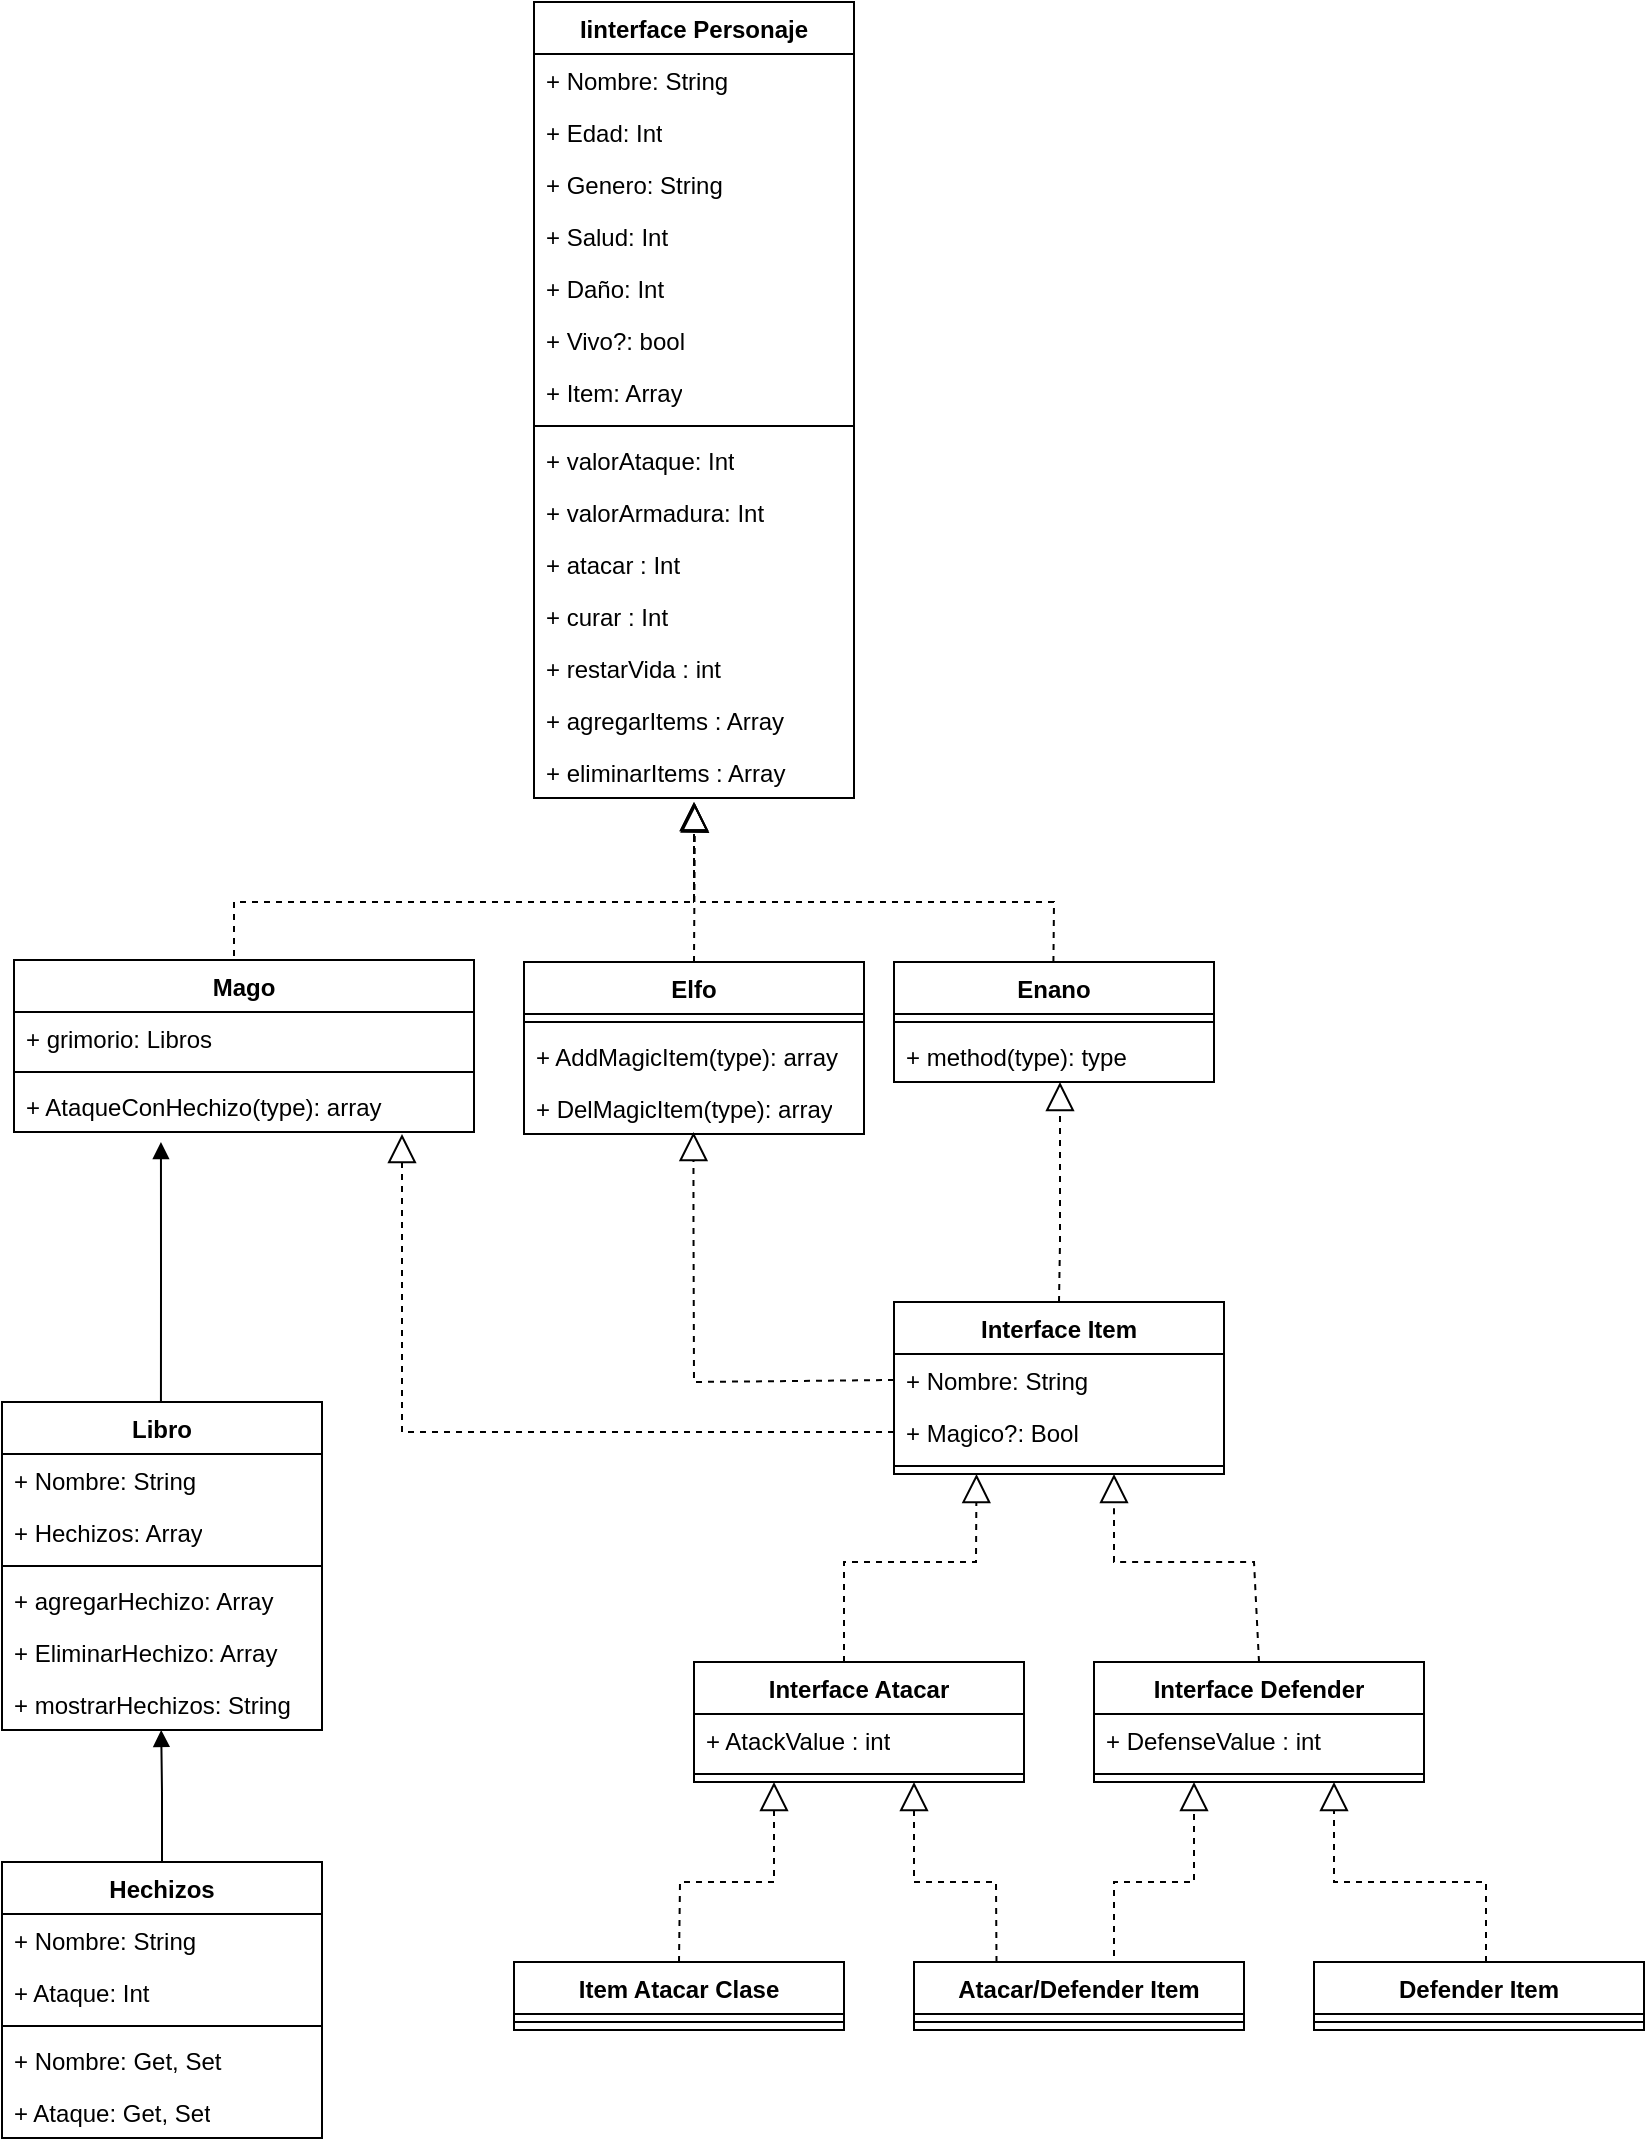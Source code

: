 <mxfile version="24.7.8">
  <diagram name="Página-1" id="0CA3hAxMCq3za5khAhrY">
    <mxGraphModel dx="808" dy="478" grid="1" gridSize="10" guides="1" tooltips="1" connect="1" arrows="1" fold="1" page="1" pageScale="1" pageWidth="827" pageHeight="1169" math="0" shadow="0">
      <root>
        <mxCell id="0" />
        <mxCell id="1" parent="0" />
        <mxCell id="MAFXYjccX8p-bkVWWiqC-1" value="Iinterface Personaje" style="swimlane;fontStyle=1;align=center;verticalAlign=top;childLayout=stackLayout;horizontal=1;startSize=26;horizontalStack=0;resizeParent=1;resizeParentMax=0;resizeLast=0;collapsible=1;marginBottom=0;whiteSpace=wrap;html=1;" parent="1" vertex="1">
          <mxGeometry x="266" width="160" height="398" as="geometry" />
        </mxCell>
        <mxCell id="MAFXYjccX8p-bkVWWiqC-2" value="+ Nombre: String" style="text;strokeColor=none;fillColor=none;align=left;verticalAlign=top;spacingLeft=4;spacingRight=4;overflow=hidden;rotatable=0;points=[[0,0.5],[1,0.5]];portConstraint=eastwest;whiteSpace=wrap;html=1;" parent="MAFXYjccX8p-bkVWWiqC-1" vertex="1">
          <mxGeometry y="26" width="160" height="26" as="geometry" />
        </mxCell>
        <mxCell id="MAFXYjccX8p-bkVWWiqC-6" value="+ Edad: Int" style="text;strokeColor=none;fillColor=none;align=left;verticalAlign=top;spacingLeft=4;spacingRight=4;overflow=hidden;rotatable=0;points=[[0,0.5],[1,0.5]];portConstraint=eastwest;whiteSpace=wrap;html=1;" parent="MAFXYjccX8p-bkVWWiqC-1" vertex="1">
          <mxGeometry y="52" width="160" height="26" as="geometry" />
        </mxCell>
        <mxCell id="MAFXYjccX8p-bkVWWiqC-5" value="+ Genero: String" style="text;strokeColor=none;fillColor=none;align=left;verticalAlign=top;spacingLeft=4;spacingRight=4;overflow=hidden;rotatable=0;points=[[0,0.5],[1,0.5]];portConstraint=eastwest;whiteSpace=wrap;html=1;" parent="MAFXYjccX8p-bkVWWiqC-1" vertex="1">
          <mxGeometry y="78" width="160" height="26" as="geometry" />
        </mxCell>
        <mxCell id="MAFXYjccX8p-bkVWWiqC-7" value="+ Salud: Int" style="text;strokeColor=none;fillColor=none;align=left;verticalAlign=top;spacingLeft=4;spacingRight=4;overflow=hidden;rotatable=0;points=[[0,0.5],[1,0.5]];portConstraint=eastwest;whiteSpace=wrap;html=1;" parent="MAFXYjccX8p-bkVWWiqC-1" vertex="1">
          <mxGeometry y="104" width="160" height="26" as="geometry" />
        </mxCell>
        <mxCell id="H5DMQLkcsgFAPlpxJRTE-2" value="+ Daño: Int" style="text;strokeColor=none;fillColor=none;align=left;verticalAlign=top;spacingLeft=4;spacingRight=4;overflow=hidden;rotatable=0;points=[[0,0.5],[1,0.5]];portConstraint=eastwest;whiteSpace=wrap;html=1;" parent="MAFXYjccX8p-bkVWWiqC-1" vertex="1">
          <mxGeometry y="130" width="160" height="26" as="geometry" />
        </mxCell>
        <mxCell id="MAFXYjccX8p-bkVWWiqC-35" value="+ Vivo?: bool" style="text;strokeColor=none;fillColor=none;align=left;verticalAlign=top;spacingLeft=4;spacingRight=4;overflow=hidden;rotatable=0;points=[[0,0.5],[1,0.5]];portConstraint=eastwest;whiteSpace=wrap;html=1;" parent="MAFXYjccX8p-bkVWWiqC-1" vertex="1">
          <mxGeometry y="156" width="160" height="26" as="geometry" />
        </mxCell>
        <mxCell id="H5DMQLkcsgFAPlpxJRTE-3" value="+ Item: Array" style="text;strokeColor=none;fillColor=none;align=left;verticalAlign=top;spacingLeft=4;spacingRight=4;overflow=hidden;rotatable=0;points=[[0,0.5],[1,0.5]];portConstraint=eastwest;whiteSpace=wrap;html=1;" parent="MAFXYjccX8p-bkVWWiqC-1" vertex="1">
          <mxGeometry y="182" width="160" height="26" as="geometry" />
        </mxCell>
        <mxCell id="MAFXYjccX8p-bkVWWiqC-3" value="" style="line;strokeWidth=1;fillColor=none;align=left;verticalAlign=middle;spacingTop=-1;spacingLeft=3;spacingRight=3;rotatable=0;labelPosition=right;points=[];portConstraint=eastwest;strokeColor=inherit;" parent="MAFXYjccX8p-bkVWWiqC-1" vertex="1">
          <mxGeometry y="208" width="160" height="8" as="geometry" />
        </mxCell>
        <mxCell id="MAFXYjccX8p-bkVWWiqC-4" value="+ valorAtaque: Int" style="text;strokeColor=none;fillColor=none;align=left;verticalAlign=top;spacingLeft=4;spacingRight=4;overflow=hidden;rotatable=0;points=[[0,0.5],[1,0.5]];portConstraint=eastwest;whiteSpace=wrap;html=1;" parent="MAFXYjccX8p-bkVWWiqC-1" vertex="1">
          <mxGeometry y="216" width="160" height="26" as="geometry" />
        </mxCell>
        <mxCell id="MAFXYjccX8p-bkVWWiqC-33" value="+ valorArmadura: Int" style="text;strokeColor=none;fillColor=none;align=left;verticalAlign=top;spacingLeft=4;spacingRight=4;overflow=hidden;rotatable=0;points=[[0,0.5],[1,0.5]];portConstraint=eastwest;whiteSpace=wrap;html=1;" parent="MAFXYjccX8p-bkVWWiqC-1" vertex="1">
          <mxGeometry y="242" width="160" height="26" as="geometry" />
        </mxCell>
        <mxCell id="MAFXYjccX8p-bkVWWiqC-34" value="+ atacar : Int" style="text;strokeColor=none;fillColor=none;align=left;verticalAlign=top;spacingLeft=4;spacingRight=4;overflow=hidden;rotatable=0;points=[[0,0.5],[1,0.5]];portConstraint=eastwest;whiteSpace=wrap;html=1;" parent="MAFXYjccX8p-bkVWWiqC-1" vertex="1">
          <mxGeometry y="268" width="160" height="26" as="geometry" />
        </mxCell>
        <mxCell id="MAFXYjccX8p-bkVWWiqC-36" value="+ curar : Int" style="text;strokeColor=none;fillColor=none;align=left;verticalAlign=top;spacingLeft=4;spacingRight=4;overflow=hidden;rotatable=0;points=[[0,0.5],[1,0.5]];portConstraint=eastwest;whiteSpace=wrap;html=1;" parent="MAFXYjccX8p-bkVWWiqC-1" vertex="1">
          <mxGeometry y="294" width="160" height="26" as="geometry" />
        </mxCell>
        <mxCell id="MAFXYjccX8p-bkVWWiqC-38" value="+ restarVida : int" style="text;strokeColor=none;fillColor=none;align=left;verticalAlign=top;spacingLeft=4;spacingRight=4;overflow=hidden;rotatable=0;points=[[0,0.5],[1,0.5]];portConstraint=eastwest;whiteSpace=wrap;html=1;" parent="MAFXYjccX8p-bkVWWiqC-1" vertex="1">
          <mxGeometry y="320" width="160" height="26" as="geometry" />
        </mxCell>
        <mxCell id="H5DMQLkcsgFAPlpxJRTE-5" value="+ agregarItems : Array" style="text;strokeColor=none;fillColor=none;align=left;verticalAlign=top;spacingLeft=4;spacingRight=4;overflow=hidden;rotatable=0;points=[[0,0.5],[1,0.5]];portConstraint=eastwest;whiteSpace=wrap;html=1;" parent="MAFXYjccX8p-bkVWWiqC-1" vertex="1">
          <mxGeometry y="346" width="160" height="26" as="geometry" />
        </mxCell>
        <mxCell id="MAFXYjccX8p-bkVWWiqC-39" value="+ eliminarItems : Array" style="text;strokeColor=none;fillColor=none;align=left;verticalAlign=top;spacingLeft=4;spacingRight=4;overflow=hidden;rotatable=0;points=[[0,0.5],[1,0.5]];portConstraint=eastwest;whiteSpace=wrap;html=1;" parent="MAFXYjccX8p-bkVWWiqC-1" vertex="1">
          <mxGeometry y="372" width="160" height="26" as="geometry" />
        </mxCell>
        <mxCell id="MAFXYjccX8p-bkVWWiqC-9" value="Mago" style="swimlane;fontStyle=1;align=center;verticalAlign=top;childLayout=stackLayout;horizontal=1;startSize=26;horizontalStack=0;resizeParent=1;resizeParentMax=0;resizeLast=0;collapsible=1;marginBottom=0;whiteSpace=wrap;html=1;" parent="1" vertex="1">
          <mxGeometry x="6" y="479" width="230" height="86" as="geometry" />
        </mxCell>
        <mxCell id="MAFXYjccX8p-bkVWWiqC-10" value="+ grimorio: Libros" style="text;strokeColor=none;fillColor=none;align=left;verticalAlign=top;spacingLeft=4;spacingRight=4;overflow=hidden;rotatable=0;points=[[0,0.5],[1,0.5]];portConstraint=eastwest;whiteSpace=wrap;html=1;" parent="MAFXYjccX8p-bkVWWiqC-9" vertex="1">
          <mxGeometry y="26" width="230" height="26" as="geometry" />
        </mxCell>
        <mxCell id="MAFXYjccX8p-bkVWWiqC-15" value="" style="line;strokeWidth=1;fillColor=none;align=left;verticalAlign=middle;spacingTop=-1;spacingLeft=3;spacingRight=3;rotatable=0;labelPosition=right;points=[];portConstraint=eastwest;strokeColor=inherit;" parent="MAFXYjccX8p-bkVWWiqC-9" vertex="1">
          <mxGeometry y="52" width="230" height="8" as="geometry" />
        </mxCell>
        <mxCell id="4M0eOO9gOpH8bOwSufw9-5" value="+ AtaqueConHechizo(type): array" style="text;strokeColor=none;fillColor=none;align=left;verticalAlign=top;spacingLeft=4;spacingRight=4;overflow=hidden;rotatable=0;points=[[0,0.5],[1,0.5]];portConstraint=eastwest;whiteSpace=wrap;html=1;" parent="MAFXYjccX8p-bkVWWiqC-9" vertex="1">
          <mxGeometry y="60" width="230" height="26" as="geometry" />
        </mxCell>
        <mxCell id="MAFXYjccX8p-bkVWWiqC-17" value="Elfo" style="swimlane;fontStyle=1;align=center;verticalAlign=top;childLayout=stackLayout;horizontal=1;startSize=26;horizontalStack=0;resizeParent=1;resizeParentMax=0;resizeLast=0;collapsible=1;marginBottom=0;whiteSpace=wrap;html=1;" parent="1" vertex="1">
          <mxGeometry x="261" y="480" width="170" height="86" as="geometry" />
        </mxCell>
        <mxCell id="MAFXYjccX8p-bkVWWiqC-23" value="" style="line;strokeWidth=1;fillColor=none;align=left;verticalAlign=middle;spacingTop=-1;spacingLeft=3;spacingRight=3;rotatable=0;labelPosition=right;points=[];portConstraint=eastwest;strokeColor=inherit;" parent="MAFXYjccX8p-bkVWWiqC-17" vertex="1">
          <mxGeometry y="26" width="170" height="8" as="geometry" />
        </mxCell>
        <mxCell id="MAFXYjccX8p-bkVWWiqC-24" value="+ AddMagicItem(type): array" style="text;strokeColor=none;fillColor=none;align=left;verticalAlign=top;spacingLeft=4;spacingRight=4;overflow=hidden;rotatable=0;points=[[0,0.5],[1,0.5]];portConstraint=eastwest;whiteSpace=wrap;html=1;" parent="MAFXYjccX8p-bkVWWiqC-17" vertex="1">
          <mxGeometry y="34" width="170" height="26" as="geometry" />
        </mxCell>
        <mxCell id="H5DMQLkcsgFAPlpxJRTE-10" value="+ DelMagicItem(type): array" style="text;strokeColor=none;fillColor=none;align=left;verticalAlign=top;spacingLeft=4;spacingRight=4;overflow=hidden;rotatable=0;points=[[0,0.5],[1,0.5]];portConstraint=eastwest;whiteSpace=wrap;html=1;" parent="MAFXYjccX8p-bkVWWiqC-17" vertex="1">
          <mxGeometry y="60" width="170" height="26" as="geometry" />
        </mxCell>
        <mxCell id="MAFXYjccX8p-bkVWWiqC-25" value="Enano" style="swimlane;fontStyle=1;align=center;verticalAlign=top;childLayout=stackLayout;horizontal=1;startSize=26;horizontalStack=0;resizeParent=1;resizeParentMax=0;resizeLast=0;collapsible=1;marginBottom=0;whiteSpace=wrap;html=1;" parent="1" vertex="1">
          <mxGeometry x="446" y="480" width="160" height="60" as="geometry" />
        </mxCell>
        <mxCell id="MAFXYjccX8p-bkVWWiqC-31" value="" style="line;strokeWidth=1;fillColor=none;align=left;verticalAlign=middle;spacingTop=-1;spacingLeft=3;spacingRight=3;rotatable=0;labelPosition=right;points=[];portConstraint=eastwest;strokeColor=inherit;" parent="MAFXYjccX8p-bkVWWiqC-25" vertex="1">
          <mxGeometry y="26" width="160" height="8" as="geometry" />
        </mxCell>
        <mxCell id="MAFXYjccX8p-bkVWWiqC-32" value="+ method(type): type" style="text;strokeColor=none;fillColor=none;align=left;verticalAlign=top;spacingLeft=4;spacingRight=4;overflow=hidden;rotatable=0;points=[[0,0.5],[1,0.5]];portConstraint=eastwest;whiteSpace=wrap;html=1;" parent="MAFXYjccX8p-bkVWWiqC-25" vertex="1">
          <mxGeometry y="34" width="160" height="26" as="geometry" />
        </mxCell>
        <mxCell id="MAFXYjccX8p-bkVWWiqC-40" value="Interface Item" style="swimlane;fontStyle=1;align=center;verticalAlign=top;childLayout=stackLayout;horizontal=1;startSize=26;horizontalStack=0;resizeParent=1;resizeParentMax=0;resizeLast=0;collapsible=1;marginBottom=0;whiteSpace=wrap;html=1;" parent="1" vertex="1">
          <mxGeometry x="446" y="650" width="165" height="86" as="geometry" />
        </mxCell>
        <mxCell id="H5DMQLkcsgFAPlpxJRTE-12" value="+ Nombre: String" style="text;strokeColor=none;fillColor=none;align=left;verticalAlign=top;spacingLeft=4;spacingRight=4;overflow=hidden;rotatable=0;points=[[0,0.5],[1,0.5]];portConstraint=eastwest;whiteSpace=wrap;html=1;" parent="MAFXYjccX8p-bkVWWiqC-40" vertex="1">
          <mxGeometry y="26" width="165" height="26" as="geometry" />
        </mxCell>
        <mxCell id="H5DMQLkcsgFAPlpxJRTE-24" value="+ Magico?: Bool" style="text;strokeColor=none;fillColor=none;align=left;verticalAlign=top;spacingLeft=4;spacingRight=4;overflow=hidden;rotatable=0;points=[[0,0.5],[1,0.5]];portConstraint=eastwest;whiteSpace=wrap;html=1;" parent="MAFXYjccX8p-bkVWWiqC-40" vertex="1">
          <mxGeometry y="52" width="165" height="26" as="geometry" />
        </mxCell>
        <mxCell id="MAFXYjccX8p-bkVWWiqC-43" value="" style="line;strokeWidth=1;fillColor=none;align=left;verticalAlign=middle;spacingTop=-1;spacingLeft=3;spacingRight=3;rotatable=0;labelPosition=right;points=[];portConstraint=eastwest;strokeColor=inherit;" parent="MAFXYjccX8p-bkVWWiqC-40" vertex="1">
          <mxGeometry y="78" width="165" height="8" as="geometry" />
        </mxCell>
        <mxCell id="MAFXYjccX8p-bkVWWiqC-49" value="Libro" style="swimlane;fontStyle=1;align=center;verticalAlign=top;childLayout=stackLayout;horizontal=1;startSize=26;horizontalStack=0;resizeParent=1;resizeParentMax=0;resizeLast=0;collapsible=1;marginBottom=0;whiteSpace=wrap;html=1;" parent="1" vertex="1">
          <mxGeometry y="700" width="160" height="164" as="geometry" />
        </mxCell>
        <mxCell id="MAFXYjccX8p-bkVWWiqC-50" value="+ Nombre: String" style="text;strokeColor=none;fillColor=none;align=left;verticalAlign=top;spacingLeft=4;spacingRight=4;overflow=hidden;rotatable=0;points=[[0,0.5],[1,0.5]];portConstraint=eastwest;whiteSpace=wrap;html=1;" parent="MAFXYjccX8p-bkVWWiqC-49" vertex="1">
          <mxGeometry y="26" width="160" height="26" as="geometry" />
        </mxCell>
        <mxCell id="MAFXYjccX8p-bkVWWiqC-51" value="+ Hechizos: Array" style="text;strokeColor=none;fillColor=none;align=left;verticalAlign=top;spacingLeft=4;spacingRight=4;overflow=hidden;rotatable=0;points=[[0,0.5],[1,0.5]];portConstraint=eastwest;whiteSpace=wrap;html=1;" parent="MAFXYjccX8p-bkVWWiqC-49" vertex="1">
          <mxGeometry y="52" width="160" height="26" as="geometry" />
        </mxCell>
        <mxCell id="MAFXYjccX8p-bkVWWiqC-53" value="" style="line;strokeWidth=1;fillColor=none;align=left;verticalAlign=middle;spacingTop=-1;spacingLeft=3;spacingRight=3;rotatable=0;labelPosition=right;points=[];portConstraint=eastwest;strokeColor=inherit;" parent="MAFXYjccX8p-bkVWWiqC-49" vertex="1">
          <mxGeometry y="78" width="160" height="8" as="geometry" />
        </mxCell>
        <mxCell id="MAFXYjccX8p-bkVWWiqC-54" value="+ agregarHechizo: Array" style="text;strokeColor=none;fillColor=none;align=left;verticalAlign=top;spacingLeft=4;spacingRight=4;overflow=hidden;rotatable=0;points=[[0,0.5],[1,0.5]];portConstraint=eastwest;whiteSpace=wrap;html=1;" parent="MAFXYjccX8p-bkVWWiqC-49" vertex="1">
          <mxGeometry y="86" width="160" height="26" as="geometry" />
        </mxCell>
        <mxCell id="MAFXYjccX8p-bkVWWiqC-55" value="+ EliminarHechizo: Array" style="text;strokeColor=none;fillColor=none;align=left;verticalAlign=top;spacingLeft=4;spacingRight=4;overflow=hidden;rotatable=0;points=[[0,0.5],[1,0.5]];portConstraint=eastwest;whiteSpace=wrap;html=1;" parent="MAFXYjccX8p-bkVWWiqC-49" vertex="1">
          <mxGeometry y="112" width="160" height="26" as="geometry" />
        </mxCell>
        <mxCell id="MAFXYjccX8p-bkVWWiqC-56" value="+ mostrarHechizos: String" style="text;strokeColor=none;fillColor=none;align=left;verticalAlign=top;spacingLeft=4;spacingRight=4;overflow=hidden;rotatable=0;points=[[0,0.5],[1,0.5]];portConstraint=eastwest;whiteSpace=wrap;html=1;" parent="MAFXYjccX8p-bkVWWiqC-49" vertex="1">
          <mxGeometry y="138" width="160" height="26" as="geometry" />
        </mxCell>
        <mxCell id="MAFXYjccX8p-bkVWWiqC-57" value="Hechizos" style="swimlane;fontStyle=1;align=center;verticalAlign=top;childLayout=stackLayout;horizontal=1;startSize=26;horizontalStack=0;resizeParent=1;resizeParentMax=0;resizeLast=0;collapsible=1;marginBottom=0;whiteSpace=wrap;html=1;" parent="1" vertex="1">
          <mxGeometry y="930" width="160" height="138" as="geometry" />
        </mxCell>
        <mxCell id="MAFXYjccX8p-bkVWWiqC-58" value="+ Nombre: String" style="text;strokeColor=none;fillColor=none;align=left;verticalAlign=top;spacingLeft=4;spacingRight=4;overflow=hidden;rotatable=0;points=[[0,0.5],[1,0.5]];portConstraint=eastwest;whiteSpace=wrap;html=1;" parent="MAFXYjccX8p-bkVWWiqC-57" vertex="1">
          <mxGeometry y="26" width="160" height="26" as="geometry" />
        </mxCell>
        <mxCell id="MAFXYjccX8p-bkVWWiqC-59" value="+ Ataque: Int" style="text;strokeColor=none;fillColor=none;align=left;verticalAlign=top;spacingLeft=4;spacingRight=4;overflow=hidden;rotatable=0;points=[[0,0.5],[1,0.5]];portConstraint=eastwest;whiteSpace=wrap;html=1;" parent="MAFXYjccX8p-bkVWWiqC-57" vertex="1">
          <mxGeometry y="52" width="160" height="26" as="geometry" />
        </mxCell>
        <mxCell id="MAFXYjccX8p-bkVWWiqC-61" value="" style="line;strokeWidth=1;fillColor=none;align=left;verticalAlign=middle;spacingTop=-1;spacingLeft=3;spacingRight=3;rotatable=0;labelPosition=right;points=[];portConstraint=eastwest;strokeColor=inherit;" parent="MAFXYjccX8p-bkVWWiqC-57" vertex="1">
          <mxGeometry y="78" width="160" height="8" as="geometry" />
        </mxCell>
        <mxCell id="MAFXYjccX8p-bkVWWiqC-62" value="+ Nombre: Get, Set" style="text;strokeColor=none;fillColor=none;align=left;verticalAlign=top;spacingLeft=4;spacingRight=4;overflow=hidden;rotatable=0;points=[[0,0.5],[1,0.5]];portConstraint=eastwest;whiteSpace=wrap;html=1;" parent="MAFXYjccX8p-bkVWWiqC-57" vertex="1">
          <mxGeometry y="86" width="160" height="26" as="geometry" />
        </mxCell>
        <mxCell id="MAFXYjccX8p-bkVWWiqC-63" value="+ Ataque: Get, Set" style="text;strokeColor=none;fillColor=none;align=left;verticalAlign=top;spacingLeft=4;spacingRight=4;overflow=hidden;rotatable=0;points=[[0,0.5],[1,0.5]];portConstraint=eastwest;whiteSpace=wrap;html=1;" parent="MAFXYjccX8p-bkVWWiqC-57" vertex="1">
          <mxGeometry y="112" width="160" height="26" as="geometry" />
        </mxCell>
        <mxCell id="H5DMQLkcsgFAPlpxJRTE-11" value="" style="endArrow=block;dashed=1;endFill=0;endSize=12;html=1;rounded=0;entryX=0.503;entryY=1.107;entryDx=0;entryDy=0;entryPerimeter=0;exitX=0.5;exitY=0;exitDx=0;exitDy=0;" parent="1" source="MAFXYjccX8p-bkVWWiqC-17" target="MAFXYjccX8p-bkVWWiqC-39" edge="1">
          <mxGeometry width="160" relative="1" as="geometry">
            <mxPoint x="336" y="470" as="sourcePoint" />
            <mxPoint x="496" y="470" as="targetPoint" />
          </mxGeometry>
        </mxCell>
        <mxCell id="H5DMQLkcsgFAPlpxJRTE-20" value="" style="endArrow=block;dashed=1;endFill=0;endSize=12;html=1;rounded=0;" parent="1" edge="1">
          <mxGeometry width="160" relative="1" as="geometry">
            <mxPoint x="116" y="477" as="sourcePoint" />
            <mxPoint x="346" y="400" as="targetPoint" />
            <Array as="points">
              <mxPoint x="116" y="460" />
              <mxPoint x="116" y="450" />
              <mxPoint x="346" y="450" />
            </Array>
          </mxGeometry>
        </mxCell>
        <mxCell id="H5DMQLkcsgFAPlpxJRTE-22" value="" style="endArrow=block;dashed=1;endFill=0;endSize=12;html=1;rounded=0;exitX=0.5;exitY=0;exitDx=0;exitDy=0;" parent="1" edge="1">
          <mxGeometry width="160" relative="1" as="geometry">
            <mxPoint x="525.71" y="480" as="sourcePoint" />
            <mxPoint x="346" y="400" as="targetPoint" />
            <Array as="points">
              <mxPoint x="526" y="450" />
              <mxPoint x="346" y="450" />
            </Array>
          </mxGeometry>
        </mxCell>
        <mxCell id="H5DMQLkcsgFAPlpxJRTE-36" value="" style="endArrow=block;endFill=1;html=1;edgeStyle=orthogonalEdgeStyle;align=left;verticalAlign=top;rounded=0;exitX=0.5;exitY=0;exitDx=0;exitDy=0;" parent="1" source="MAFXYjccX8p-bkVWWiqC-57" edge="1">
          <mxGeometry x="-1" relative="1" as="geometry">
            <mxPoint x="80.35" y="924" as="sourcePoint" />
            <mxPoint x="79.6" y="864" as="targetPoint" />
            <Array as="points">
              <mxPoint x="80" y="895" />
              <mxPoint x="80" y="895" />
            </Array>
          </mxGeometry>
        </mxCell>
        <mxCell id="H5DMQLkcsgFAPlpxJRTE-38" value="" style="endArrow=block;endFill=1;html=1;edgeStyle=orthogonalEdgeStyle;align=left;verticalAlign=top;rounded=0;exitX=0.5;exitY=0;exitDx=0;exitDy=0;" parent="1" edge="1">
          <mxGeometry x="-1" relative="1" as="geometry">
            <mxPoint x="79.47" y="700" as="sourcePoint" />
            <mxPoint x="79.47" y="570" as="targetPoint" />
            <Array as="points">
              <mxPoint x="79.47" y="635" />
              <mxPoint x="79.47" y="635" />
            </Array>
          </mxGeometry>
        </mxCell>
        <mxCell id="WPbrBqXVrYK9sGID3n6M-1" value="Interface Atacar" style="swimlane;fontStyle=1;align=center;verticalAlign=top;childLayout=stackLayout;horizontal=1;startSize=26;horizontalStack=0;resizeParent=1;resizeParentMax=0;resizeLast=0;collapsible=1;marginBottom=0;whiteSpace=wrap;html=1;" parent="1" vertex="1">
          <mxGeometry x="346" y="830" width="165" height="60" as="geometry" />
        </mxCell>
        <mxCell id="WPbrBqXVrYK9sGID3n6M-3" value="+ AtackValue : int" style="text;strokeColor=none;fillColor=none;align=left;verticalAlign=top;spacingLeft=4;spacingRight=4;overflow=hidden;rotatable=0;points=[[0,0.5],[1,0.5]];portConstraint=eastwest;whiteSpace=wrap;html=1;" parent="WPbrBqXVrYK9sGID3n6M-1" vertex="1">
          <mxGeometry y="26" width="165" height="26" as="geometry" />
        </mxCell>
        <mxCell id="WPbrBqXVrYK9sGID3n6M-6" value="" style="line;strokeWidth=1;fillColor=none;align=left;verticalAlign=middle;spacingTop=-1;spacingLeft=3;spacingRight=3;rotatable=0;labelPosition=right;points=[];portConstraint=eastwest;strokeColor=inherit;" parent="WPbrBqXVrYK9sGID3n6M-1" vertex="1">
          <mxGeometry y="52" width="165" height="8" as="geometry" />
        </mxCell>
        <mxCell id="WPbrBqXVrYK9sGID3n6M-7" value="Interface Defender" style="swimlane;fontStyle=1;align=center;verticalAlign=top;childLayout=stackLayout;horizontal=1;startSize=26;horizontalStack=0;resizeParent=1;resizeParentMax=0;resizeLast=0;collapsible=1;marginBottom=0;whiteSpace=wrap;html=1;" parent="1" vertex="1">
          <mxGeometry x="546" y="830" width="165" height="60" as="geometry" />
        </mxCell>
        <mxCell id="WPbrBqXVrYK9sGID3n6M-10" value="+ DefenseValue : int" style="text;strokeColor=none;fillColor=none;align=left;verticalAlign=top;spacingLeft=4;spacingRight=4;overflow=hidden;rotatable=0;points=[[0,0.5],[1,0.5]];portConstraint=eastwest;whiteSpace=wrap;html=1;" parent="WPbrBqXVrYK9sGID3n6M-7" vertex="1">
          <mxGeometry y="26" width="165" height="26" as="geometry" />
        </mxCell>
        <mxCell id="WPbrBqXVrYK9sGID3n6M-12" value="" style="line;strokeWidth=1;fillColor=none;align=left;verticalAlign=middle;spacingTop=-1;spacingLeft=3;spacingRight=3;rotatable=0;labelPosition=right;points=[];portConstraint=eastwest;strokeColor=inherit;" parent="WPbrBqXVrYK9sGID3n6M-7" vertex="1">
          <mxGeometry y="52" width="165" height="8" as="geometry" />
        </mxCell>
        <mxCell id="WPbrBqXVrYK9sGID3n6M-13" value="Item Atacar Clase" style="swimlane;fontStyle=1;align=center;verticalAlign=top;childLayout=stackLayout;horizontal=1;startSize=26;horizontalStack=0;resizeParent=1;resizeParentMax=0;resizeLast=0;collapsible=1;marginBottom=0;whiteSpace=wrap;html=1;" parent="1" vertex="1">
          <mxGeometry x="256" y="980" width="165" height="34" as="geometry" />
        </mxCell>
        <mxCell id="WPbrBqXVrYK9sGID3n6M-15" value="" style="line;strokeWidth=1;fillColor=none;align=left;verticalAlign=middle;spacingTop=-1;spacingLeft=3;spacingRight=3;rotatable=0;labelPosition=right;points=[];portConstraint=eastwest;strokeColor=inherit;" parent="WPbrBqXVrYK9sGID3n6M-13" vertex="1">
          <mxGeometry y="26" width="165" height="8" as="geometry" />
        </mxCell>
        <mxCell id="WPbrBqXVrYK9sGID3n6M-16" value="Atacar/Defender Item" style="swimlane;fontStyle=1;align=center;verticalAlign=top;childLayout=stackLayout;horizontal=1;startSize=26;horizontalStack=0;resizeParent=1;resizeParentMax=0;resizeLast=0;collapsible=1;marginBottom=0;whiteSpace=wrap;html=1;" parent="1" vertex="1">
          <mxGeometry x="456" y="980" width="165" height="34" as="geometry" />
        </mxCell>
        <mxCell id="WPbrBqXVrYK9sGID3n6M-18" value="" style="line;strokeWidth=1;fillColor=none;align=left;verticalAlign=middle;spacingTop=-1;spacingLeft=3;spacingRight=3;rotatable=0;labelPosition=right;points=[];portConstraint=eastwest;strokeColor=inherit;" parent="WPbrBqXVrYK9sGID3n6M-16" vertex="1">
          <mxGeometry y="26" width="165" height="8" as="geometry" />
        </mxCell>
        <mxCell id="WPbrBqXVrYK9sGID3n6M-19" value="Defender Item" style="swimlane;fontStyle=1;align=center;verticalAlign=top;childLayout=stackLayout;horizontal=1;startSize=26;horizontalStack=0;resizeParent=1;resizeParentMax=0;resizeLast=0;collapsible=1;marginBottom=0;whiteSpace=wrap;html=1;" parent="1" vertex="1">
          <mxGeometry x="656" y="980" width="165" height="34" as="geometry" />
        </mxCell>
        <mxCell id="WPbrBqXVrYK9sGID3n6M-21" value="" style="line;strokeWidth=1;fillColor=none;align=left;verticalAlign=middle;spacingTop=-1;spacingLeft=3;spacingRight=3;rotatable=0;labelPosition=right;points=[];portConstraint=eastwest;strokeColor=inherit;" parent="WPbrBqXVrYK9sGID3n6M-19" vertex="1">
          <mxGeometry y="26" width="165" height="8" as="geometry" />
        </mxCell>
        <mxCell id="WPbrBqXVrYK9sGID3n6M-22" value="" style="endArrow=block;dashed=1;endFill=0;endSize=12;html=1;rounded=0;entryX=0.25;entryY=1;entryDx=0;entryDy=0;exitX=0.5;exitY=0;exitDx=0;exitDy=0;" parent="1" edge="1" target="MAFXYjccX8p-bkVWWiqC-40">
          <mxGeometry width="160" relative="1" as="geometry">
            <mxPoint x="421" y="830" as="sourcePoint" />
            <mxPoint x="421" y="751" as="targetPoint" />
            <Array as="points">
              <mxPoint x="421" y="780" />
              <mxPoint x="487" y="780" />
            </Array>
          </mxGeometry>
        </mxCell>
        <mxCell id="WPbrBqXVrYK9sGID3n6M-23" value="" style="endArrow=block;dashed=1;endFill=0;endSize=12;html=1;rounded=0;entryX=0.503;entryY=1.107;entryDx=0;entryDy=0;entryPerimeter=0;exitX=0.5;exitY=0;exitDx=0;exitDy=0;" parent="1" edge="1" source="WPbrBqXVrYK9sGID3n6M-7">
          <mxGeometry width="160" relative="1" as="geometry">
            <mxPoint x="556" y="815" as="sourcePoint" />
            <mxPoint x="556" y="736" as="targetPoint" />
            <Array as="points">
              <mxPoint x="626" y="780" />
              <mxPoint x="556" y="780" />
            </Array>
          </mxGeometry>
        </mxCell>
        <mxCell id="WPbrBqXVrYK9sGID3n6M-24" value="" style="endArrow=block;dashed=1;endFill=0;endSize=12;html=1;rounded=0;exitX=0.5;exitY=0;exitDx=0;exitDy=0;" parent="1" edge="1">
          <mxGeometry width="160" relative="1" as="geometry">
            <mxPoint x="742" y="980" as="sourcePoint" />
            <mxPoint x="666" y="890" as="targetPoint" />
            <Array as="points">
              <mxPoint x="742" y="940" />
              <mxPoint x="666" y="940" />
            </Array>
          </mxGeometry>
        </mxCell>
        <mxCell id="WPbrBqXVrYK9sGID3n6M-25" value="" style="endArrow=block;dashed=1;endFill=0;endSize=12;html=1;rounded=0;entryX=0.503;entryY=1.107;entryDx=0;entryDy=0;entryPerimeter=0;exitX=0.5;exitY=0;exitDx=0;exitDy=0;" parent="1" edge="1" source="WPbrBqXVrYK9sGID3n6M-13">
          <mxGeometry width="160" relative="1" as="geometry">
            <mxPoint x="386" y="969" as="sourcePoint" />
            <mxPoint x="386" y="890" as="targetPoint" />
            <Array as="points">
              <mxPoint x="339" y="940" />
              <mxPoint x="386" y="940" />
            </Array>
          </mxGeometry>
        </mxCell>
        <mxCell id="WPbrBqXVrYK9sGID3n6M-26" value="" style="endArrow=block;dashed=1;endFill=0;endSize=12;html=1;rounded=0;entryX=0.503;entryY=1.107;entryDx=0;entryDy=0;entryPerimeter=0;exitX=0.25;exitY=0;exitDx=0;exitDy=0;" parent="1" edge="1" source="WPbrBqXVrYK9sGID3n6M-16">
          <mxGeometry width="160" relative="1" as="geometry">
            <mxPoint x="456" y="969" as="sourcePoint" />
            <mxPoint x="456" y="890" as="targetPoint" />
            <Array as="points">
              <mxPoint x="497" y="940" />
              <mxPoint x="456" y="940" />
            </Array>
          </mxGeometry>
        </mxCell>
        <mxCell id="WPbrBqXVrYK9sGID3n6M-27" value="" style="endArrow=block;dashed=1;endFill=0;endSize=12;html=1;rounded=0;entryX=0.503;entryY=1.107;entryDx=0;entryDy=0;entryPerimeter=0;" parent="1" edge="1">
          <mxGeometry width="160" relative="1" as="geometry">
            <mxPoint x="556" y="977" as="sourcePoint" />
            <mxPoint x="596" y="890" as="targetPoint" />
            <Array as="points">
              <mxPoint x="556" y="940" />
              <mxPoint x="596" y="940" />
            </Array>
          </mxGeometry>
        </mxCell>
        <mxCell id="g6TGiSdWYNbW-GHd7Orf-1" value="" style="endArrow=block;dashed=1;endFill=0;endSize=12;html=1;rounded=0;exitX=0.5;exitY=0;exitDx=0;exitDy=0;" edge="1" parent="1" source="MAFXYjccX8p-bkVWWiqC-40">
          <mxGeometry width="160" relative="1" as="geometry">
            <mxPoint x="460" y="634" as="sourcePoint" />
            <mxPoint x="529" y="540" as="targetPoint" />
            <Array as="points">
              <mxPoint x="529" y="620" />
              <mxPoint x="529" y="584" />
            </Array>
          </mxGeometry>
        </mxCell>
        <mxCell id="g6TGiSdWYNbW-GHd7Orf-2" value="" style="endArrow=block;dashed=1;endFill=0;endSize=12;html=1;rounded=0;exitX=0;exitY=0.5;exitDx=0;exitDy=0;" edge="1" parent="1" source="H5DMQLkcsgFAPlpxJRTE-12">
          <mxGeometry width="160" relative="1" as="geometry">
            <mxPoint x="345.74" y="675" as="sourcePoint" />
            <mxPoint x="345.74" y="565" as="targetPoint" />
            <Array as="points">
              <mxPoint x="346" y="690" />
              <mxPoint x="345.74" y="609" />
            </Array>
          </mxGeometry>
        </mxCell>
        <mxCell id="g6TGiSdWYNbW-GHd7Orf-3" value="" style="endArrow=block;dashed=1;endFill=0;endSize=12;html=1;rounded=0;exitX=0;exitY=0.5;exitDx=0;exitDy=0;" edge="1" parent="1" source="H5DMQLkcsgFAPlpxJRTE-24">
          <mxGeometry width="160" relative="1" as="geometry">
            <mxPoint x="300.26" y="690" as="sourcePoint" />
            <mxPoint x="200" y="566" as="targetPoint" />
            <Array as="points">
              <mxPoint x="200" y="715" />
              <mxPoint x="200" y="610" />
            </Array>
          </mxGeometry>
        </mxCell>
      </root>
    </mxGraphModel>
  </diagram>
</mxfile>
